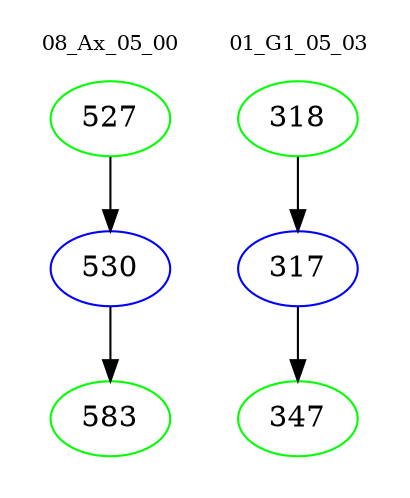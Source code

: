 digraph{
subgraph cluster_0 {
color = white
label = "08_Ax_05_00";
fontsize=10;
T0_527 [label="527", color="green"]
T0_527 -> T0_530 [color="black"]
T0_530 [label="530", color="blue"]
T0_530 -> T0_583 [color="black"]
T0_583 [label="583", color="green"]
}
subgraph cluster_1 {
color = white
label = "01_G1_05_03";
fontsize=10;
T1_318 [label="318", color="green"]
T1_318 -> T1_317 [color="black"]
T1_317 [label="317", color="blue"]
T1_317 -> T1_347 [color="black"]
T1_347 [label="347", color="green"]
}
}

